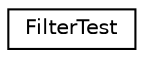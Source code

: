digraph G
{
  edge [fontname="Helvetica",fontsize="10",labelfontname="Helvetica",labelfontsize="10"];
  node [fontname="Helvetica",fontsize="10",shape=record];
  rankdir=LR;
  Node1 [label="FilterTest",height=0.2,width=0.4,color="black", fillcolor="white", style="filled",URL="$class_filter_test.html"];
}
